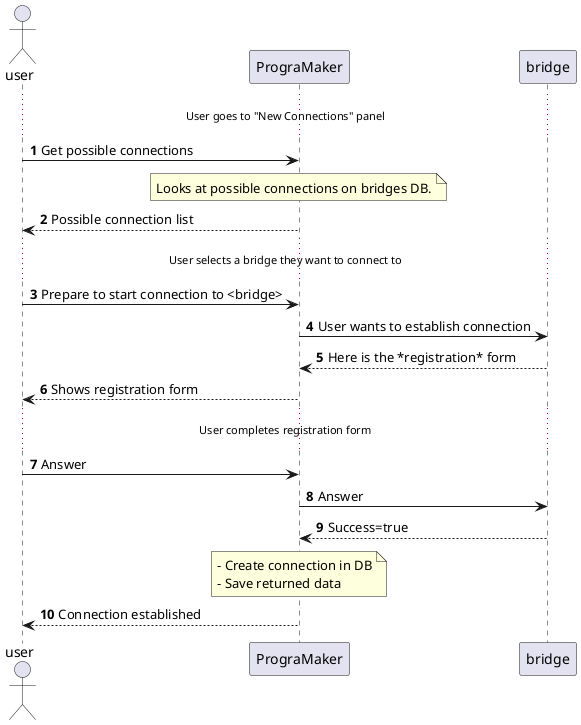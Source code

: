 @startuml connection-establishment
actor user
participant PrograMaker as pm
participant bridge

autonumber

... User goes to "New Connections" panel ...
user -> pm : Get possible connections

note over pm 
    Looks at possible connections on bridges DB.
end note

user <-- pm : Possible connection list

... User selects a bridge they want to connect to ...

user -> pm : Prepare to start connection to <bridge>
pm -> bridge : User wants to establish connection
pm <-- bridge : Here is the *registration* form
user <-- pm : Shows registration form

... User completes registration form ...

user -> pm : Answer
pm -> bridge : Answer
pm <-- bridge : Success=true

note over pm
    - Create connection in DB
    - Save returned data
end note

user <-- pm : Connection established

@enduml